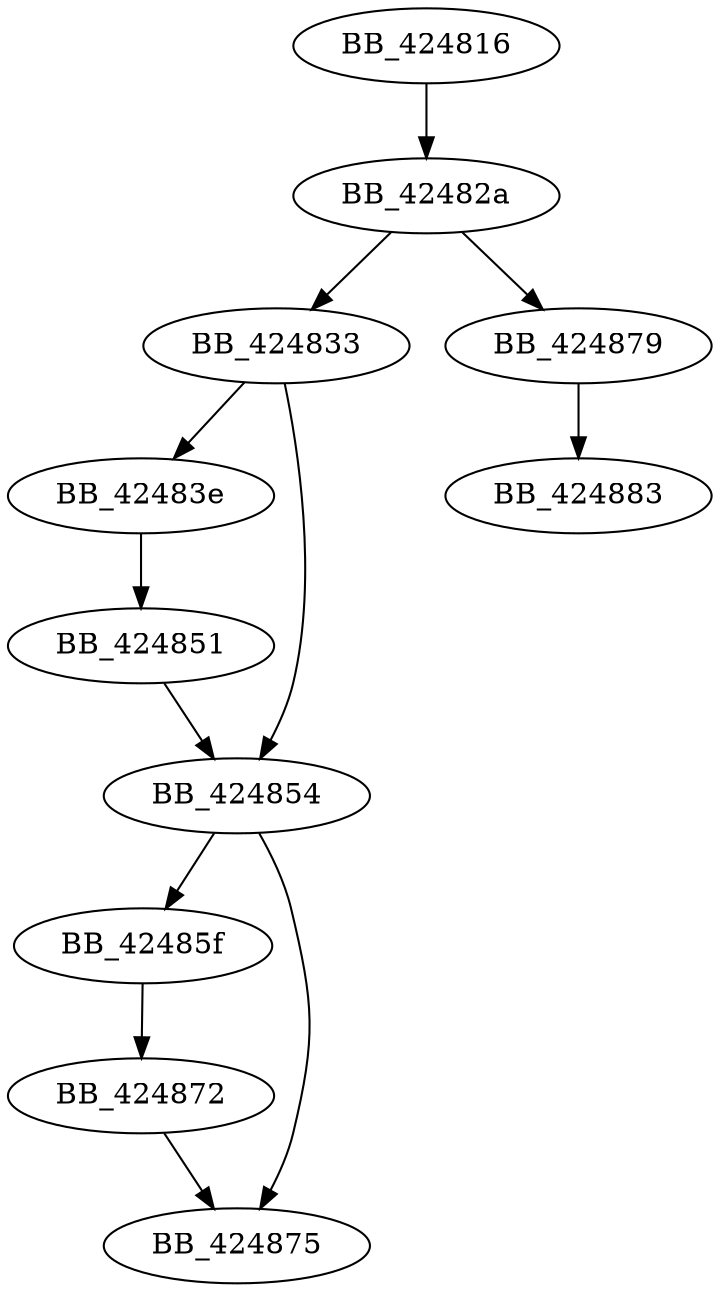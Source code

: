 DiGraph ___lc_lctowcs{
BB_424816->BB_42482a
BB_42482a->BB_424833
BB_42482a->BB_424879
BB_424833->BB_42483e
BB_424833->BB_424854
BB_42483e->BB_424851
BB_424851->BB_424854
BB_424854->BB_42485f
BB_424854->BB_424875
BB_42485f->BB_424872
BB_424872->BB_424875
BB_424879->BB_424883
}
